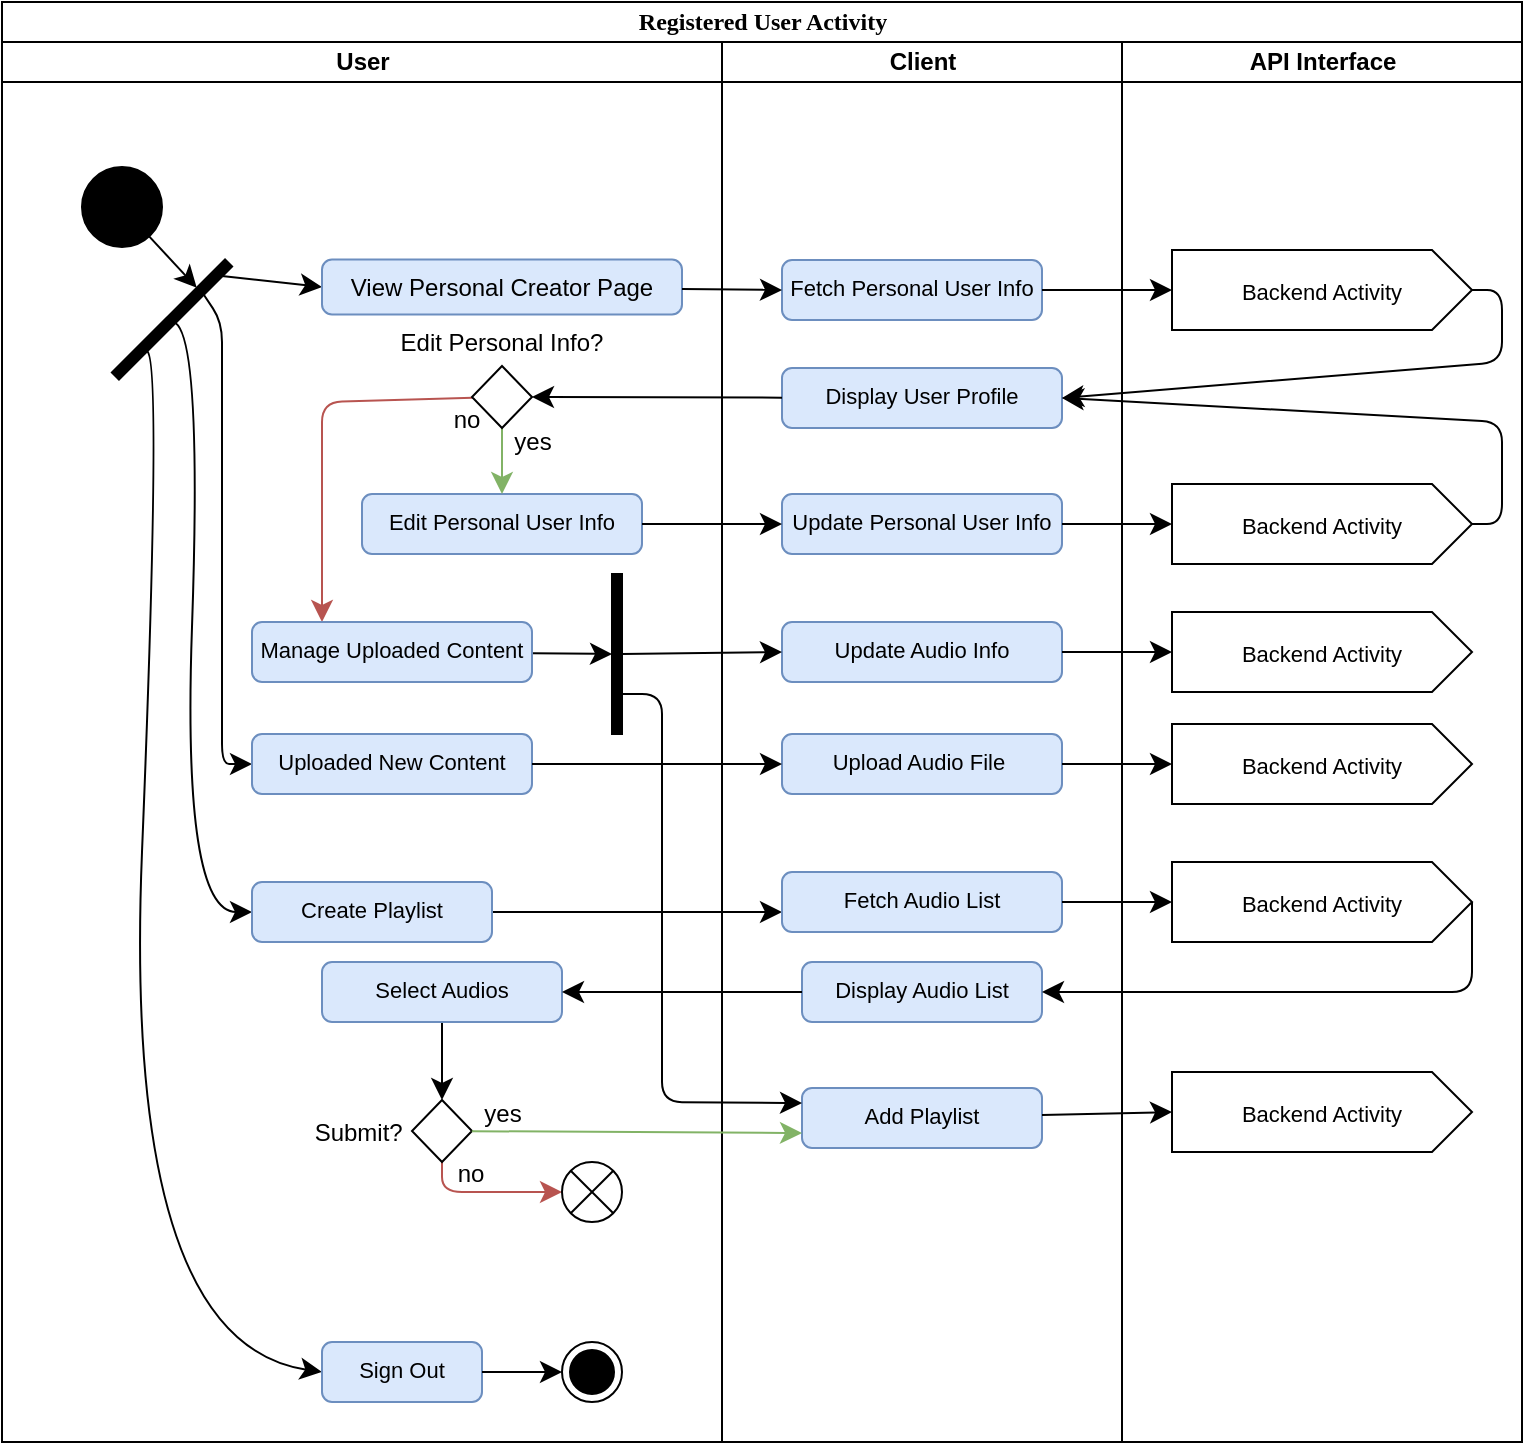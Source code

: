 <mxfile version="24.3.1" type="github">
  <diagram name="Page-1" id="0783ab3e-0a74-02c8-0abd-f7b4e66b4bec">
    <mxGraphModel dx="2441" dy="1287" grid="1" gridSize="10" guides="1" tooltips="1" connect="1" arrows="1" fold="1" page="0" pageScale="1" pageWidth="850" pageHeight="1100" background="none" math="0" shadow="0">
      <root>
        <mxCell id="0" />
        <mxCell id="1" parent="0" />
        <mxCell id="rZu1l6ArzL4Ls_2czEJb-1" value="Registered User Activity" style="swimlane;html=1;childLayout=stackLayout;startSize=20;rounded=0;shadow=0;comic=0;labelBackgroundColor=none;strokeWidth=1;fontFamily=Verdana;fontSize=12;align=center;" vertex="1" parent="1">
          <mxGeometry x="40" width="760" height="720" as="geometry" />
        </mxCell>
        <mxCell id="rZu1l6ArzL4Ls_2czEJb-15" value="User" style="swimlane;html=1;startSize=20;" vertex="1" parent="rZu1l6ArzL4Ls_2czEJb-1">
          <mxGeometry y="20" width="360" height="700" as="geometry" />
        </mxCell>
        <mxCell id="rZu1l6ArzL4Ls_2czEJb-131" style="edgeStyle=none;curved=1;rounded=0;orthogonalLoop=1;jettySize=auto;html=1;entryX=0.75;entryY=0;entryDx=0;entryDy=0;fontSize=12;startSize=8;endSize=8;" edge="1" parent="rZu1l6ArzL4Ls_2czEJb-15" source="rZu1l6ArzL4Ls_2czEJb-129" target="rZu1l6ArzL4Ls_2czEJb-130">
          <mxGeometry relative="1" as="geometry" />
        </mxCell>
        <mxCell id="rZu1l6ArzL4Ls_2czEJb-129" value="" style="ellipse;whiteSpace=wrap;html=1;rounded=0;shadow=0;comic=0;labelBackgroundColor=none;strokeWidth=1;fillColor=#000000;fontFamily=Verdana;fontSize=12;align=center;" vertex="1" parent="rZu1l6ArzL4Ls_2czEJb-15">
          <mxGeometry x="40" y="62.5" width="40" height="40" as="geometry" />
        </mxCell>
        <mxCell id="rZu1l6ArzL4Ls_2czEJb-134" style="edgeStyle=none;curved=1;rounded=0;orthogonalLoop=1;jettySize=auto;html=1;entryX=0;entryY=0.5;entryDx=0;entryDy=0;fontSize=12;startSize=8;endSize=8;exitX=0.913;exitY=0.947;exitDx=0;exitDy=0;exitPerimeter=0;" edge="1" parent="rZu1l6ArzL4Ls_2czEJb-15" source="rZu1l6ArzL4Ls_2czEJb-130" target="rZu1l6ArzL4Ls_2czEJb-132">
          <mxGeometry relative="1" as="geometry">
            <mxPoint x="110" y="120" as="sourcePoint" />
            <Array as="points" />
          </mxGeometry>
        </mxCell>
        <mxCell id="rZu1l6ArzL4Ls_2czEJb-160" style="edgeStyle=none;curved=0;rounded=1;orthogonalLoop=1;jettySize=auto;html=1;entryX=0;entryY=0.5;entryDx=0;entryDy=0;fontSize=12;startSize=8;endSize=8;exitX=0.75;exitY=1;exitDx=0;exitDy=0;" edge="1" parent="rZu1l6ArzL4Ls_2czEJb-15" source="rZu1l6ArzL4Ls_2czEJb-130" target="rZu1l6ArzL4Ls_2czEJb-159">
          <mxGeometry relative="1" as="geometry">
            <mxPoint x="60" y="250" as="sourcePoint" />
            <Array as="points">
              <mxPoint x="110" y="140" />
              <mxPoint x="110" y="361" />
            </Array>
          </mxGeometry>
        </mxCell>
        <mxCell id="rZu1l6ArzL4Ls_2czEJb-174" style="edgeStyle=none;curved=1;rounded=0;orthogonalLoop=1;jettySize=auto;html=1;fontSize=12;startSize=8;endSize=8;exitX=0.5;exitY=1;exitDx=0;exitDy=0;entryX=0;entryY=0.5;entryDx=0;entryDy=0;" edge="1" parent="rZu1l6ArzL4Ls_2czEJb-15" source="rZu1l6ArzL4Ls_2czEJb-130" target="rZu1l6ArzL4Ls_2czEJb-175">
          <mxGeometry relative="1" as="geometry">
            <mxPoint x="88" y="470" as="targetPoint" />
            <Array as="points">
              <mxPoint x="100" y="150" />
              <mxPoint x="90" y="435" />
            </Array>
          </mxGeometry>
        </mxCell>
        <mxCell id="rZu1l6ArzL4Ls_2czEJb-222" style="edgeStyle=none;curved=1;rounded=0;orthogonalLoop=1;jettySize=auto;html=1;fontSize=12;startSize=8;endSize=8;exitX=0.25;exitY=1;exitDx=0;exitDy=0;entryX=0;entryY=0.5;entryDx=0;entryDy=0;" edge="1" parent="rZu1l6ArzL4Ls_2czEJb-15" source="rZu1l6ArzL4Ls_2czEJb-130" target="rZu1l6ArzL4Ls_2czEJb-223">
          <mxGeometry relative="1" as="geometry">
            <mxPoint x="78" y="710" as="targetPoint" />
            <Array as="points">
              <mxPoint x="80" y="160" />
              <mxPoint x="60" y="650" />
            </Array>
          </mxGeometry>
        </mxCell>
        <mxCell id="rZu1l6ArzL4Ls_2czEJb-130" value="" style="rounded=0;whiteSpace=wrap;html=1;fillColor=#000000;rotation=-45;" vertex="1" parent="rZu1l6ArzL4Ls_2czEJb-15">
          <mxGeometry x="45" y="136.25" width="80" height="5" as="geometry" />
        </mxCell>
        <mxCell id="rZu1l6ArzL4Ls_2czEJb-132" value="View Personal Creator Page" style="html=1;align=center;verticalAlign=top;rounded=1;absoluteArcSize=1;arcSize=10;dashed=0;whiteSpace=wrap;fillColor=#dae8fc;strokeColor=#6c8ebf;" vertex="1" parent="rZu1l6ArzL4Ls_2czEJb-15">
          <mxGeometry x="160" y="108.75" width="180" height="27.5" as="geometry" />
        </mxCell>
        <mxCell id="rZu1l6ArzL4Ls_2czEJb-142" value="&lt;span style=&quot;font-size: 11px;&quot;&gt;Edit Personal User Info&lt;/span&gt;" style="html=1;align=center;verticalAlign=top;rounded=1;absoluteArcSize=1;arcSize=10;dashed=0;whiteSpace=wrap;fillColor=#dae8fc;strokeColor=#6c8ebf;" vertex="1" parent="rZu1l6ArzL4Ls_2czEJb-15">
          <mxGeometry x="180" y="226" width="140" height="30" as="geometry" />
        </mxCell>
        <mxCell id="rZu1l6ArzL4Ls_2czEJb-153" style="edgeStyle=none;curved=1;rounded=0;orthogonalLoop=1;jettySize=auto;html=1;fontSize=12;startSize=8;endSize=8;entryX=0.5;entryY=0;entryDx=0;entryDy=0;fillColor=#d5e8d4;strokeColor=#82b366;" edge="1" parent="rZu1l6ArzL4Ls_2czEJb-15" source="rZu1l6ArzL4Ls_2czEJb-157" target="rZu1l6ArzL4Ls_2czEJb-142">
          <mxGeometry relative="1" as="geometry">
            <mxPoint x="130" y="197" as="targetPoint" />
            <Array as="points" />
          </mxGeometry>
        </mxCell>
        <mxCell id="rZu1l6ArzL4Ls_2czEJb-154" value="yes" style="edgeLabel;html=1;align=center;verticalAlign=middle;resizable=0;points=[];fontSize=12;" vertex="1" connectable="0" parent="rZu1l6ArzL4Ls_2czEJb-153">
          <mxGeometry x="-0.262" y="-1" relative="1" as="geometry">
            <mxPoint x="16" y="-5" as="offset" />
          </mxGeometry>
        </mxCell>
        <mxCell id="rZu1l6ArzL4Ls_2czEJb-155" style="edgeStyle=none;curved=0;rounded=1;orthogonalLoop=1;jettySize=auto;html=1;fontSize=12;startSize=8;endSize=8;fillColor=#f8cecc;strokeColor=#b85450;entryX=0.25;entryY=0;entryDx=0;entryDy=0;" edge="1" parent="rZu1l6ArzL4Ls_2czEJb-15" source="rZu1l6ArzL4Ls_2czEJb-157" target="rZu1l6ArzL4Ls_2czEJb-158">
          <mxGeometry relative="1" as="geometry">
            <mxPoint x="80" y="190" as="targetPoint" />
            <Array as="points">
              <mxPoint x="160" y="180" />
            </Array>
          </mxGeometry>
        </mxCell>
        <mxCell id="rZu1l6ArzL4Ls_2czEJb-156" value="no" style="edgeLabel;html=1;align=center;verticalAlign=middle;resizable=0;points=[];fontSize=12;" vertex="1" connectable="0" parent="rZu1l6ArzL4Ls_2czEJb-155">
          <mxGeometry x="-0.236" y="-3" relative="1" as="geometry">
            <mxPoint x="67" y="12" as="offset" />
          </mxGeometry>
        </mxCell>
        <mxCell id="rZu1l6ArzL4Ls_2czEJb-157" value="Edit Personal Info?&#xa;&#xa;&#xa;&#xa;" style="rhombus;" vertex="1" parent="rZu1l6ArzL4Ls_2czEJb-15">
          <mxGeometry x="235" y="162" width="30" height="31" as="geometry" />
        </mxCell>
        <mxCell id="rZu1l6ArzL4Ls_2czEJb-220" style="edgeStyle=none;curved=1;rounded=0;orthogonalLoop=1;jettySize=auto;html=1;entryX=0.5;entryY=1;entryDx=0;entryDy=0;fontSize=12;startSize=8;endSize=8;" edge="1" parent="rZu1l6ArzL4Ls_2czEJb-15" source="rZu1l6ArzL4Ls_2czEJb-158" target="rZu1l6ArzL4Ls_2czEJb-221">
          <mxGeometry relative="1" as="geometry">
            <mxPoint x="310" y="305" as="targetPoint" />
          </mxGeometry>
        </mxCell>
        <mxCell id="rZu1l6ArzL4Ls_2czEJb-158" value="&lt;span style=&quot;font-size: 11px;&quot;&gt;Manage Uploaded Content&lt;/span&gt;" style="html=1;align=center;verticalAlign=top;rounded=1;absoluteArcSize=1;arcSize=10;dashed=0;whiteSpace=wrap;fillColor=#dae8fc;strokeColor=#6c8ebf;" vertex="1" parent="rZu1l6ArzL4Ls_2czEJb-15">
          <mxGeometry x="125" y="290" width="140" height="30" as="geometry" />
        </mxCell>
        <mxCell id="rZu1l6ArzL4Ls_2czEJb-159" value="&lt;span style=&quot;font-size: 11px;&quot;&gt;Uploaded New Content&lt;/span&gt;" style="html=1;align=center;verticalAlign=top;rounded=1;absoluteArcSize=1;arcSize=10;dashed=0;whiteSpace=wrap;fillColor=#dae8fc;strokeColor=#6c8ebf;" vertex="1" parent="rZu1l6ArzL4Ls_2czEJb-15">
          <mxGeometry x="125" y="346" width="140" height="30" as="geometry" />
        </mxCell>
        <mxCell id="rZu1l6ArzL4Ls_2czEJb-194" style="edgeStyle=none;curved=1;rounded=0;orthogonalLoop=1;jettySize=auto;html=1;fontSize=12;startSize=8;endSize=8;" edge="1" parent="rZu1l6ArzL4Ls_2czEJb-15" source="rZu1l6ArzL4Ls_2czEJb-175">
          <mxGeometry relative="1" as="geometry">
            <mxPoint x="390" y="435" as="targetPoint" />
          </mxGeometry>
        </mxCell>
        <mxCell id="rZu1l6ArzL4Ls_2czEJb-175" value="&lt;span style=&quot;font-size: 11px;&quot;&gt;Create Playlist&lt;/span&gt;" style="html=1;align=center;verticalAlign=top;rounded=1;absoluteArcSize=1;arcSize=10;dashed=0;whiteSpace=wrap;fillColor=#dae8fc;strokeColor=#6c8ebf;" vertex="1" parent="rZu1l6ArzL4Ls_2czEJb-15">
          <mxGeometry x="125" y="420" width="120" height="30" as="geometry" />
        </mxCell>
        <mxCell id="rZu1l6ArzL4Ls_2czEJb-202" style="edgeStyle=none;curved=1;rounded=0;orthogonalLoop=1;jettySize=auto;html=1;fontSize=12;startSize=8;endSize=8;entryX=0.5;entryY=0;entryDx=0;entryDy=0;" edge="1" parent="rZu1l6ArzL4Ls_2czEJb-15" source="rZu1l6ArzL4Ls_2czEJb-193" target="rZu1l6ArzL4Ls_2czEJb-204">
          <mxGeometry relative="1" as="geometry">
            <mxPoint x="220" y="520" as="targetPoint" />
          </mxGeometry>
        </mxCell>
        <mxCell id="rZu1l6ArzL4Ls_2czEJb-193" value="&lt;span style=&quot;font-size: 11px;&quot;&gt;Select Audios&lt;/span&gt;" style="html=1;align=center;verticalAlign=top;rounded=1;absoluteArcSize=1;arcSize=10;dashed=0;whiteSpace=wrap;fillColor=#dae8fc;strokeColor=#6c8ebf;" vertex="1" parent="rZu1l6ArzL4Ls_2czEJb-15">
          <mxGeometry x="160" y="460" width="120" height="30" as="geometry" />
        </mxCell>
        <mxCell id="rZu1l6ArzL4Ls_2czEJb-210" style="edgeStyle=none;curved=0;rounded=1;orthogonalLoop=1;jettySize=auto;html=1;fontSize=12;startSize=8;endSize=8;entryX=0;entryY=0.5;entryDx=0;entryDy=0;fillColor=#f8cecc;strokeColor=#b85450;" edge="1" parent="rZu1l6ArzL4Ls_2czEJb-15" source="rZu1l6ArzL4Ls_2czEJb-204" target="rZu1l6ArzL4Ls_2czEJb-212">
          <mxGeometry relative="1" as="geometry">
            <mxPoint x="280" y="580" as="targetPoint" />
            <Array as="points">
              <mxPoint x="220" y="575" />
            </Array>
          </mxGeometry>
        </mxCell>
        <mxCell id="rZu1l6ArzL4Ls_2czEJb-217" value="no" style="edgeLabel;html=1;align=center;verticalAlign=middle;resizable=0;points=[];fontSize=12;" vertex="1" connectable="0" parent="rZu1l6ArzL4Ls_2czEJb-210">
          <mxGeometry x="-0.128" relative="1" as="geometry">
            <mxPoint x="-4" y="-9" as="offset" />
          </mxGeometry>
        </mxCell>
        <mxCell id="rZu1l6ArzL4Ls_2czEJb-204" value="Submit?                         " style="rhombus;" vertex="1" parent="rZu1l6ArzL4Ls_2czEJb-15">
          <mxGeometry x="205" y="529" width="30" height="31" as="geometry" />
        </mxCell>
        <mxCell id="rZu1l6ArzL4Ls_2czEJb-212" value="" style="shape=sumEllipse;perimeter=ellipsePerimeter;html=1;backgroundOutline=1;" vertex="1" parent="rZu1l6ArzL4Ls_2czEJb-15">
          <mxGeometry x="280" y="560" width="30" height="30" as="geometry" />
        </mxCell>
        <mxCell id="rZu1l6ArzL4Ls_2czEJb-221" value="" style="rounded=0;whiteSpace=wrap;html=1;fillColor=#000000;rotation=0;direction=south;" vertex="1" parent="rZu1l6ArzL4Ls_2czEJb-15">
          <mxGeometry x="305" y="266" width="5" height="80" as="geometry" />
        </mxCell>
        <mxCell id="rZu1l6ArzL4Ls_2czEJb-223" value="&lt;span style=&quot;font-size: 11px;&quot;&gt;Sign Out&lt;/span&gt;" style="html=1;align=center;verticalAlign=top;rounded=1;absoluteArcSize=1;arcSize=10;dashed=0;whiteSpace=wrap;fillColor=#dae8fc;strokeColor=#6c8ebf;" vertex="1" parent="rZu1l6ArzL4Ls_2czEJb-15">
          <mxGeometry x="160" y="650" width="80" height="30" as="geometry" />
        </mxCell>
        <mxCell id="rZu1l6ArzL4Ls_2czEJb-225" value="" style="ellipse;html=1;shape=endState;fillColor=strokeColor;" vertex="1" parent="rZu1l6ArzL4Ls_2czEJb-15">
          <mxGeometry x="280" y="650" width="30" height="30" as="geometry" />
        </mxCell>
        <mxCell id="rZu1l6ArzL4Ls_2czEJb-224" style="edgeStyle=none;curved=1;rounded=0;orthogonalLoop=1;jettySize=auto;html=1;fontSize=12;startSize=8;endSize=8;" edge="1" parent="rZu1l6ArzL4Ls_2czEJb-15" source="rZu1l6ArzL4Ls_2czEJb-223" target="rZu1l6ArzL4Ls_2czEJb-225">
          <mxGeometry relative="1" as="geometry">
            <mxPoint x="270" y="665" as="targetPoint" />
          </mxGeometry>
        </mxCell>
        <mxCell id="rZu1l6ArzL4Ls_2czEJb-43" value="Client" style="swimlane;html=1;startSize=20;" vertex="1" parent="rZu1l6ArzL4Ls_2czEJb-1">
          <mxGeometry x="360" y="20" width="200" height="700" as="geometry" />
        </mxCell>
        <mxCell id="rZu1l6ArzL4Ls_2czEJb-136" value="&lt;span style=&quot;font-size: 11px;&quot;&gt;Fetch Personal User Info&lt;/span&gt;" style="html=1;align=center;verticalAlign=top;rounded=1;absoluteArcSize=1;arcSize=10;dashed=0;whiteSpace=wrap;fillColor=#dae8fc;strokeColor=#6c8ebf;" vertex="1" parent="rZu1l6ArzL4Ls_2czEJb-43">
          <mxGeometry x="30" y="109" width="130" height="30" as="geometry" />
        </mxCell>
        <mxCell id="rZu1l6ArzL4Ls_2czEJb-140" value="&lt;span style=&quot;font-size: 11px;&quot;&gt;Display User Profile&lt;/span&gt;" style="html=1;align=center;verticalAlign=top;rounded=1;absoluteArcSize=1;arcSize=10;dashed=0;whiteSpace=wrap;fillColor=#dae8fc;strokeColor=#6c8ebf;" vertex="1" parent="rZu1l6ArzL4Ls_2czEJb-43">
          <mxGeometry x="30" y="163" width="140" height="30" as="geometry" />
        </mxCell>
        <mxCell id="rZu1l6ArzL4Ls_2czEJb-145" value="&lt;span style=&quot;font-size: 11px;&quot;&gt;Update Personal User Info&lt;/span&gt;" style="html=1;align=center;verticalAlign=top;rounded=1;absoluteArcSize=1;arcSize=10;dashed=0;whiteSpace=wrap;fillColor=#dae8fc;strokeColor=#6c8ebf;" vertex="1" parent="rZu1l6ArzL4Ls_2czEJb-43">
          <mxGeometry x="30" y="226" width="140" height="30" as="geometry" />
        </mxCell>
        <mxCell id="rZu1l6ArzL4Ls_2czEJb-165" value="&lt;span style=&quot;font-size: 11px;&quot;&gt;Update Audio Info&lt;/span&gt;" style="html=1;align=center;verticalAlign=top;rounded=1;absoluteArcSize=1;arcSize=10;dashed=0;whiteSpace=wrap;fillColor=#dae8fc;strokeColor=#6c8ebf;" vertex="1" parent="rZu1l6ArzL4Ls_2czEJb-43">
          <mxGeometry x="30" y="290" width="140" height="30" as="geometry" />
        </mxCell>
        <mxCell id="rZu1l6ArzL4Ls_2czEJb-169" value="&lt;span style=&quot;font-size: 11px;&quot;&gt;Upload Audio File&amp;nbsp;&lt;/span&gt;" style="html=1;align=center;verticalAlign=top;rounded=1;absoluteArcSize=1;arcSize=10;dashed=0;whiteSpace=wrap;fillColor=#dae8fc;strokeColor=#6c8ebf;" vertex="1" parent="rZu1l6ArzL4Ls_2czEJb-43">
          <mxGeometry x="30" y="346" width="140" height="30" as="geometry" />
        </mxCell>
        <mxCell id="rZu1l6ArzL4Ls_2czEJb-195" value="&lt;span style=&quot;font-size: 11px;&quot;&gt;Fetch Audio List&lt;/span&gt;" style="html=1;align=center;verticalAlign=top;rounded=1;absoluteArcSize=1;arcSize=10;dashed=0;whiteSpace=wrap;fillColor=#dae8fc;strokeColor=#6c8ebf;" vertex="1" parent="rZu1l6ArzL4Ls_2czEJb-43">
          <mxGeometry x="30" y="415" width="140" height="30" as="geometry" />
        </mxCell>
        <mxCell id="rZu1l6ArzL4Ls_2czEJb-199" value="&lt;span style=&quot;font-size: 11px;&quot;&gt;Display Audio List&lt;/span&gt;" style="html=1;align=center;verticalAlign=top;rounded=1;absoluteArcSize=1;arcSize=10;dashed=0;whiteSpace=wrap;fillColor=#dae8fc;strokeColor=#6c8ebf;" vertex="1" parent="rZu1l6ArzL4Ls_2czEJb-43">
          <mxGeometry x="40" y="460" width="120" height="30" as="geometry" />
        </mxCell>
        <mxCell id="rZu1l6ArzL4Ls_2czEJb-205" value="&lt;span style=&quot;font-size: 11px;&quot;&gt;Add Playlist&lt;/span&gt;" style="html=1;align=center;verticalAlign=top;rounded=1;absoluteArcSize=1;arcSize=10;dashed=0;whiteSpace=wrap;fillColor=#dae8fc;strokeColor=#6c8ebf;" vertex="1" parent="rZu1l6ArzL4Ls_2czEJb-43">
          <mxGeometry x="40" y="523" width="120" height="30" as="geometry" />
        </mxCell>
        <mxCell id="rZu1l6ArzL4Ls_2czEJb-51" value="API Interface" style="swimlane;html=1;startSize=20;" vertex="1" parent="rZu1l6ArzL4Ls_2czEJb-1">
          <mxGeometry x="560" y="20" width="200" height="700" as="geometry" />
        </mxCell>
        <mxCell id="rZu1l6ArzL4Ls_2czEJb-135" value="&lt;font style=&quot;font-size: 11px;&quot;&gt;Backend Activity&lt;/font&gt;" style="html=1;shape=mxgraph.infographic.ribbonSimple;notch1=0;notch2=20;align=center;verticalAlign=middle;fontSize=14;fontStyle=0;fillColor=#FFFFFF;whiteSpace=wrap;" vertex="1" parent="rZu1l6ArzL4Ls_2czEJb-51">
          <mxGeometry x="25" y="104" width="150" height="40" as="geometry" />
        </mxCell>
        <mxCell id="rZu1l6ArzL4Ls_2czEJb-143" value="&lt;font style=&quot;font-size: 11px;&quot;&gt;Backend Activity&lt;/font&gt;" style="html=1;shape=mxgraph.infographic.ribbonSimple;notch1=0;notch2=20;align=center;verticalAlign=middle;fontSize=14;fontStyle=0;fillColor=#FFFFFF;whiteSpace=wrap;" vertex="1" parent="rZu1l6ArzL4Ls_2czEJb-51">
          <mxGeometry x="25" y="221" width="150" height="40" as="geometry" />
        </mxCell>
        <mxCell id="rZu1l6ArzL4Ls_2czEJb-167" value="&lt;font style=&quot;font-size: 11px;&quot;&gt;Backend Activity&lt;/font&gt;" style="html=1;shape=mxgraph.infographic.ribbonSimple;notch1=0;notch2=20;align=center;verticalAlign=middle;fontSize=14;fontStyle=0;fillColor=#FFFFFF;whiteSpace=wrap;" vertex="1" parent="rZu1l6ArzL4Ls_2czEJb-51">
          <mxGeometry x="25" y="285" width="150" height="40" as="geometry" />
        </mxCell>
        <mxCell id="rZu1l6ArzL4Ls_2czEJb-170" value="&lt;font style=&quot;font-size: 11px;&quot;&gt;Backend Activity&lt;/font&gt;" style="html=1;shape=mxgraph.infographic.ribbonSimple;notch1=0;notch2=20;align=center;verticalAlign=middle;fontSize=14;fontStyle=0;fillColor=#FFFFFF;whiteSpace=wrap;" vertex="1" parent="rZu1l6ArzL4Ls_2czEJb-51">
          <mxGeometry x="25" y="341" width="150" height="40" as="geometry" />
        </mxCell>
        <mxCell id="rZu1l6ArzL4Ls_2czEJb-196" value="&lt;font style=&quot;font-size: 11px;&quot;&gt;Backend Activity&lt;/font&gt;" style="html=1;shape=mxgraph.infographic.ribbonSimple;notch1=0;notch2=20;align=center;verticalAlign=middle;fontSize=14;fontStyle=0;fillColor=#FFFFFF;whiteSpace=wrap;" vertex="1" parent="rZu1l6ArzL4Ls_2czEJb-51">
          <mxGeometry x="25" y="410" width="150" height="40" as="geometry" />
        </mxCell>
        <mxCell id="rZu1l6ArzL4Ls_2czEJb-206" value="&lt;font style=&quot;font-size: 11px;&quot;&gt;Backend Activity&lt;/font&gt;" style="html=1;shape=mxgraph.infographic.ribbonSimple;notch1=0;notch2=20;align=center;verticalAlign=middle;fontSize=14;fontStyle=0;fillColor=#FFFFFF;whiteSpace=wrap;" vertex="1" parent="rZu1l6ArzL4Ls_2czEJb-51">
          <mxGeometry x="25" y="515" width="150" height="40" as="geometry" />
        </mxCell>
        <mxCell id="rZu1l6ArzL4Ls_2czEJb-137" style="edgeStyle=none;curved=1;rounded=0;orthogonalLoop=1;jettySize=auto;html=1;entryX=0;entryY=0.5;entryDx=0;entryDy=0;fontSize=12;startSize=8;endSize=8;" edge="1" parent="rZu1l6ArzL4Ls_2czEJb-1" source="rZu1l6ArzL4Ls_2czEJb-132" target="rZu1l6ArzL4Ls_2czEJb-136">
          <mxGeometry relative="1" as="geometry" />
        </mxCell>
        <mxCell id="rZu1l6ArzL4Ls_2czEJb-138" style="edgeStyle=none;curved=1;rounded=0;orthogonalLoop=1;jettySize=auto;html=1;entryX=0;entryY=0;entryDx=0;entryDy=20;entryPerimeter=0;fontSize=12;startSize=8;endSize=8;" edge="1" parent="rZu1l6ArzL4Ls_2czEJb-1" source="rZu1l6ArzL4Ls_2czEJb-136" target="rZu1l6ArzL4Ls_2czEJb-135">
          <mxGeometry relative="1" as="geometry" />
        </mxCell>
        <mxCell id="rZu1l6ArzL4Ls_2czEJb-141" style="edgeStyle=none;curved=0;rounded=1;orthogonalLoop=1;jettySize=auto;html=1;entryX=1;entryY=0.5;entryDx=0;entryDy=0;fontSize=12;startSize=8;endSize=8;exitX=1;exitY=0.5;exitDx=0;exitDy=0;exitPerimeter=0;" edge="1" parent="rZu1l6ArzL4Ls_2czEJb-1" source="rZu1l6ArzL4Ls_2czEJb-135" target="rZu1l6ArzL4Ls_2czEJb-140">
          <mxGeometry relative="1" as="geometry">
            <Array as="points">
              <mxPoint x="750" y="144" />
              <mxPoint x="750" y="180" />
            </Array>
          </mxGeometry>
        </mxCell>
        <mxCell id="rZu1l6ArzL4Ls_2czEJb-146" style="edgeStyle=none;curved=1;rounded=0;orthogonalLoop=1;jettySize=auto;html=1;entryX=0;entryY=0;entryDx=0;entryDy=20;entryPerimeter=0;fontSize=12;startSize=8;endSize=8;" edge="1" parent="rZu1l6ArzL4Ls_2czEJb-1" source="rZu1l6ArzL4Ls_2czEJb-145" target="rZu1l6ArzL4Ls_2czEJb-143">
          <mxGeometry relative="1" as="geometry" />
        </mxCell>
        <mxCell id="rZu1l6ArzL4Ls_2czEJb-144" style="edgeStyle=none;curved=0;rounded=1;orthogonalLoop=1;jettySize=auto;html=1;fontSize=12;startSize=8;endSize=8;entryX=0;entryY=0.5;entryDx=0;entryDy=0;exitX=1;exitY=0.5;exitDx=0;exitDy=0;" edge="1" parent="rZu1l6ArzL4Ls_2czEJb-1" source="rZu1l6ArzL4Ls_2czEJb-142" target="rZu1l6ArzL4Ls_2czEJb-145">
          <mxGeometry relative="1" as="geometry">
            <mxPoint x="230" y="291.0" as="targetPoint" />
            <mxPoint x="330" y="241" as="sourcePoint" />
            <Array as="points" />
          </mxGeometry>
        </mxCell>
        <mxCell id="rZu1l6ArzL4Ls_2czEJb-147" style="edgeStyle=none;curved=1;rounded=0;orthogonalLoop=1;jettySize=auto;html=1;fontSize=12;startSize=8;endSize=8;entryX=1;entryY=0.5;entryDx=0;entryDy=0;" edge="1" parent="rZu1l6ArzL4Ls_2czEJb-1" source="rZu1l6ArzL4Ls_2czEJb-140" target="rZu1l6ArzL4Ls_2czEJb-157">
          <mxGeometry relative="1" as="geometry">
            <mxPoint x="311.768" y="200.732" as="targetPoint" />
            <Array as="points" />
          </mxGeometry>
        </mxCell>
        <mxCell id="rZu1l6ArzL4Ls_2czEJb-148" style="edgeStyle=none;curved=0;rounded=1;orthogonalLoop=1;jettySize=auto;html=1;entryX=1;entryY=0.5;entryDx=0;entryDy=0;fontSize=12;startSize=8;endSize=8;exitX=1;exitY=0.5;exitDx=0;exitDy=0;exitPerimeter=0;" edge="1" parent="rZu1l6ArzL4Ls_2czEJb-1" source="rZu1l6ArzL4Ls_2czEJb-143" target="rZu1l6ArzL4Ls_2czEJb-140">
          <mxGeometry relative="1" as="geometry">
            <mxPoint x="735" y="230" as="sourcePoint" />
            <mxPoint x="530" y="271" as="targetPoint" />
            <Array as="points">
              <mxPoint x="750" y="261" />
              <mxPoint x="750" y="210" />
            </Array>
          </mxGeometry>
        </mxCell>
        <mxCell id="rZu1l6ArzL4Ls_2czEJb-166" style="edgeStyle=none;curved=1;rounded=0;orthogonalLoop=1;jettySize=auto;html=1;entryX=0;entryY=0.5;entryDx=0;entryDy=0;fontSize=12;startSize=8;endSize=8;exitX=0.5;exitY=0;exitDx=0;exitDy=0;" edge="1" parent="rZu1l6ArzL4Ls_2czEJb-1" source="rZu1l6ArzL4Ls_2czEJb-221" target="rZu1l6ArzL4Ls_2czEJb-165">
          <mxGeometry relative="1" as="geometry">
            <mxPoint x="340" y="325" as="sourcePoint" />
          </mxGeometry>
        </mxCell>
        <mxCell id="rZu1l6ArzL4Ls_2czEJb-168" style="edgeStyle=none;curved=1;rounded=0;orthogonalLoop=1;jettySize=auto;html=1;entryX=0;entryY=0;entryDx=0;entryDy=20;entryPerimeter=0;fontSize=12;startSize=8;endSize=8;" edge="1" parent="rZu1l6ArzL4Ls_2czEJb-1" source="rZu1l6ArzL4Ls_2czEJb-165" target="rZu1l6ArzL4Ls_2czEJb-167">
          <mxGeometry relative="1" as="geometry" />
        </mxCell>
        <mxCell id="rZu1l6ArzL4Ls_2czEJb-171" style="edgeStyle=none;curved=1;rounded=0;orthogonalLoop=1;jettySize=auto;html=1;fontSize=12;startSize=8;endSize=8;entryX=0;entryY=0.5;entryDx=0;entryDy=0;exitX=1;exitY=0.5;exitDx=0;exitDy=0;" edge="1" parent="rZu1l6ArzL4Ls_2czEJb-1" source="rZu1l6ArzL4Ls_2czEJb-159" target="rZu1l6ArzL4Ls_2czEJb-169">
          <mxGeometry relative="1" as="geometry">
            <mxPoint x="370" y="371" as="targetPoint" />
          </mxGeometry>
        </mxCell>
        <mxCell id="rZu1l6ArzL4Ls_2czEJb-172" style="edgeStyle=none;curved=1;rounded=0;orthogonalLoop=1;jettySize=auto;html=1;entryX=0;entryY=0;entryDx=0;entryDy=20;entryPerimeter=0;fontSize=12;startSize=8;endSize=8;" edge="1" parent="rZu1l6ArzL4Ls_2czEJb-1" source="rZu1l6ArzL4Ls_2czEJb-169" target="rZu1l6ArzL4Ls_2czEJb-170">
          <mxGeometry relative="1" as="geometry" />
        </mxCell>
        <mxCell id="rZu1l6ArzL4Ls_2czEJb-197" style="edgeStyle=none;curved=1;rounded=0;orthogonalLoop=1;jettySize=auto;html=1;entryX=0;entryY=0;entryDx=0;entryDy=20;entryPerimeter=0;fontSize=12;startSize=8;endSize=8;" edge="1" parent="rZu1l6ArzL4Ls_2czEJb-1" source="rZu1l6ArzL4Ls_2czEJb-195" target="rZu1l6ArzL4Ls_2czEJb-196">
          <mxGeometry relative="1" as="geometry" />
        </mxCell>
        <mxCell id="rZu1l6ArzL4Ls_2czEJb-198" style="edgeStyle=none;curved=0;rounded=1;orthogonalLoop=1;jettySize=auto;html=1;entryX=1;entryY=0.5;entryDx=0;entryDy=0;fontSize=12;startSize=8;endSize=8;exitX=1;exitY=0.5;exitDx=0;exitDy=0;exitPerimeter=0;" edge="1" parent="rZu1l6ArzL4Ls_2czEJb-1" source="rZu1l6ArzL4Ls_2czEJb-196" target="rZu1l6ArzL4Ls_2czEJb-199">
          <mxGeometry relative="1" as="geometry">
            <Array as="points">
              <mxPoint x="735" y="495" />
            </Array>
          </mxGeometry>
        </mxCell>
        <mxCell id="rZu1l6ArzL4Ls_2czEJb-201" style="edgeStyle=none;curved=1;rounded=0;orthogonalLoop=1;jettySize=auto;html=1;entryX=1;entryY=0.5;entryDx=0;entryDy=0;fontSize=12;startSize=8;endSize=8;" edge="1" parent="rZu1l6ArzL4Ls_2czEJb-1" source="rZu1l6ArzL4Ls_2czEJb-199" target="rZu1l6ArzL4Ls_2czEJb-193">
          <mxGeometry relative="1" as="geometry" />
        </mxCell>
        <mxCell id="rZu1l6ArzL4Ls_2czEJb-207" style="edgeStyle=none;curved=1;rounded=0;orthogonalLoop=1;jettySize=auto;html=1;entryX=0;entryY=0;entryDx=0;entryDy=20;entryPerimeter=0;fontSize=12;startSize=8;endSize=8;" edge="1" parent="rZu1l6ArzL4Ls_2czEJb-1" source="rZu1l6ArzL4Ls_2czEJb-205" target="rZu1l6ArzL4Ls_2czEJb-206">
          <mxGeometry relative="1" as="geometry" />
        </mxCell>
        <mxCell id="rZu1l6ArzL4Ls_2czEJb-208" style="edgeStyle=none;curved=1;rounded=0;orthogonalLoop=1;jettySize=auto;html=1;entryX=0;entryY=0.75;entryDx=0;entryDy=0;fontSize=12;startSize=8;endSize=8;fillColor=#d5e8d4;strokeColor=#82b366;" edge="1" parent="rZu1l6ArzL4Ls_2czEJb-1" source="rZu1l6ArzL4Ls_2czEJb-204" target="rZu1l6ArzL4Ls_2czEJb-205">
          <mxGeometry relative="1" as="geometry" />
        </mxCell>
        <mxCell id="rZu1l6ArzL4Ls_2czEJb-209" value="yes" style="edgeLabel;html=1;align=center;verticalAlign=middle;resizable=0;points=[];fontSize=12;" vertex="1" connectable="0" parent="rZu1l6ArzL4Ls_2czEJb-208">
          <mxGeometry x="-0.61" y="2" relative="1" as="geometry">
            <mxPoint x="-17" y="-7" as="offset" />
          </mxGeometry>
        </mxCell>
        <mxCell id="rZu1l6ArzL4Ls_2czEJb-214" style="edgeStyle=none;curved=0;rounded=1;orthogonalLoop=1;jettySize=auto;html=1;entryX=0;entryY=0.25;entryDx=0;entryDy=0;fontSize=12;startSize=8;endSize=8;exitX=0.75;exitY=0;exitDx=0;exitDy=0;" edge="1" parent="rZu1l6ArzL4Ls_2czEJb-1" source="rZu1l6ArzL4Ls_2czEJb-221" target="rZu1l6ArzL4Ls_2czEJb-205">
          <mxGeometry relative="1" as="geometry">
            <mxPoint x="325" y="340" as="sourcePoint" />
            <mxPoint x="90" y="675.5" as="targetPoint" />
            <Array as="points">
              <mxPoint x="330" y="346" />
              <mxPoint x="330" y="550" />
            </Array>
          </mxGeometry>
        </mxCell>
      </root>
    </mxGraphModel>
  </diagram>
</mxfile>
